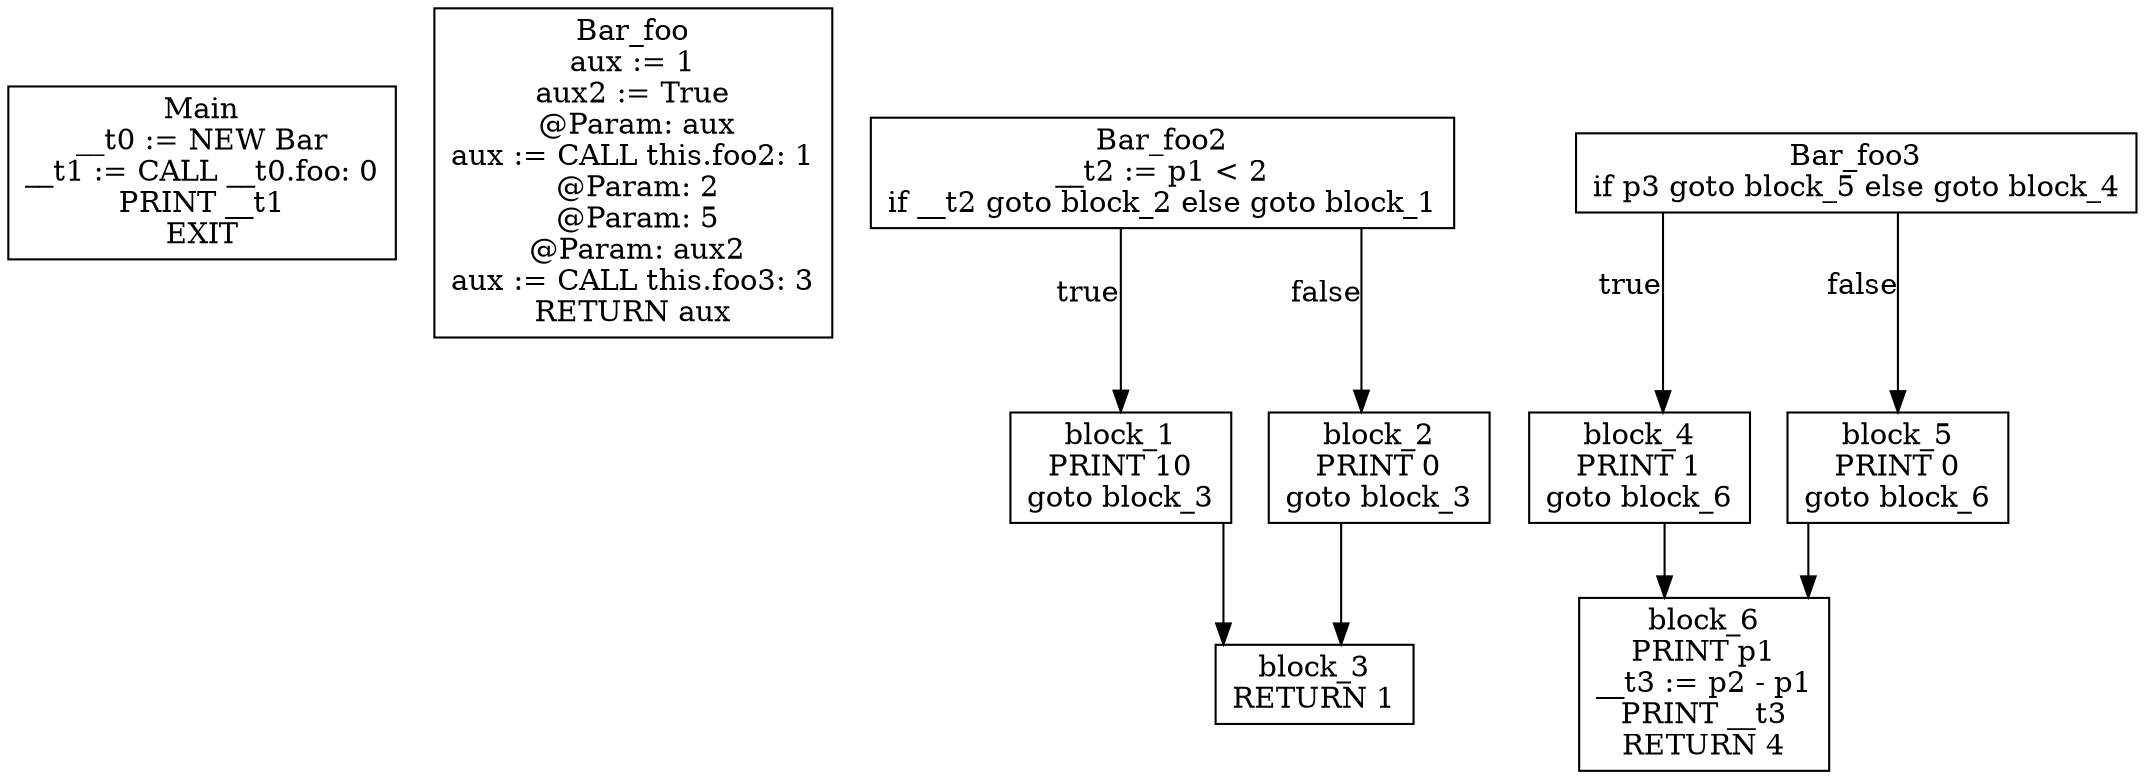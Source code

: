 digraph CFG {
graph [splines=ortho];
node [shape=box];
Main [label="Main\n__t0 := NEW Bar\n__t1 := CALL __t0.foo: 0\nPRINT __t1\nEXIT\n"];
Bar_foo [label="Bar_foo\naux := 1\naux2 := True\n @Param: aux\naux := CALL this.foo2: 1\n @Param: 2\n @Param: 5\n @Param: aux2\naux := CALL this.foo3: 3\nRETURN aux\n"];
Bar_foo2 -> block_1 [xlabel="true"];
Bar_foo2 -> block_2 [xlabel="false"];
Bar_foo2 [label="Bar_foo2\n__t2 := p1 < 2\nif __t2 goto block_2 else goto block_1\n"];
block_1 -> block_3;
block_1 [label="block_1\nPRINT 10\ngoto block_3\n"];
block_2 -> block_3;
block_2 [label="block_2\nPRINT 0\ngoto block_3\n"];
block_3 [label="block_3\nRETURN 1\n"];
Bar_foo3 -> block_4 [xlabel="true"];
Bar_foo3 -> block_5 [xlabel="false"];
Bar_foo3 [label="Bar_foo3\nif p3 goto block_5 else goto block_4\n"];
block_4 -> block_6;
block_4 [label="block_4\nPRINT 1\ngoto block_6\n"];
block_5 -> block_6;
block_5 [label="block_5\nPRINT 0\ngoto block_6\n"];
block_6 [label="block_6\nPRINT p1\n__t3 := p2 - p1\nPRINT __t3\nRETURN 4\n"];
}
